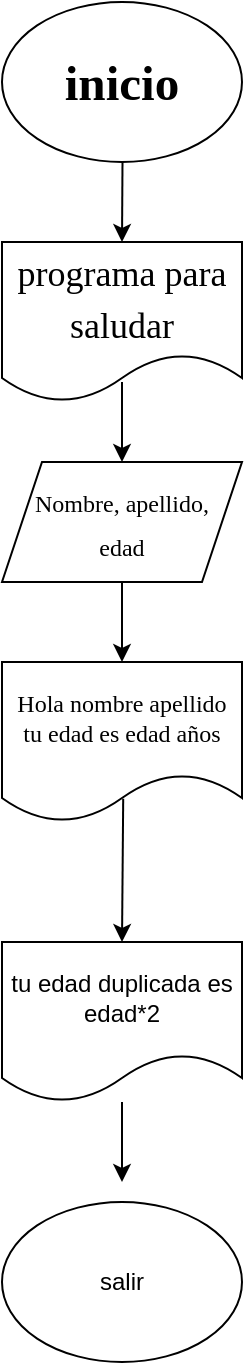 <mxfile>
    <diagram id="Fdt4Gc0Zew-jdnWT6UXP" name="Page-1">
        <mxGraphModel dx="805" dy="274" grid="1" gridSize="10" guides="1" tooltips="1" connect="1" arrows="1" fold="1" page="1" pageScale="1" pageWidth="850" pageHeight="1100" math="0" shadow="0">
            <root>
                <mxCell id="0"/>
                <mxCell id="1" parent="0"/>
                <mxCell id="6" style="edgeStyle=none;html=1;entryX=0.5;entryY=0;entryDx=0;entryDy=0;fontFamily=Verdana;fontSize=21;" parent="1" source="4" target="5" edge="1">
                    <mxGeometry relative="1" as="geometry"/>
                </mxCell>
                <mxCell id="4" value="&lt;h3&gt;&lt;b&gt;&lt;font face=&quot;Verdana&quot;&gt;inicio&lt;/font&gt;&lt;/b&gt;&lt;/h3&gt;" style="ellipse;whiteSpace=wrap;html=1;fontSize=21;" parent="1" vertex="1">
                    <mxGeometry x="320" y="90" width="120" height="80" as="geometry"/>
                </mxCell>
                <mxCell id="9" style="edgeStyle=none;html=1;entryX=0.5;entryY=0;entryDx=0;entryDy=0;fontFamily=Verdana;fontSize=18;exitX=0.5;exitY=0.875;exitDx=0;exitDy=0;exitPerimeter=0;" parent="1" source="5" target="8" edge="1">
                    <mxGeometry relative="1" as="geometry">
                        <mxPoint x="380" y="290" as="sourcePoint"/>
                    </mxGeometry>
                </mxCell>
                <mxCell id="5" value="&lt;font style=&quot;font-size: 18px;&quot;&gt;programa para saludar&lt;/font&gt;" style="shape=document;whiteSpace=wrap;html=1;boundedLbl=1;fontFamily=Verdana;fontSize=21;" parent="1" vertex="1">
                    <mxGeometry x="320" y="210" width="120" height="80" as="geometry"/>
                </mxCell>
                <mxCell id="11" style="edgeStyle=none;html=1;entryX=0.5;entryY=0;entryDx=0;entryDy=0;fontFamily=Verdana;fontSize=12;" parent="1" source="8" target="10" edge="1">
                    <mxGeometry relative="1" as="geometry"/>
                </mxCell>
                <mxCell id="8" value="&lt;font style=&quot;font-size: 12px;&quot;&gt;Nombre, apellido, &lt;br&gt;edad&lt;/font&gt;" style="shape=parallelogram;perimeter=parallelogramPerimeter;whiteSpace=wrap;html=1;fixedSize=1;fontFamily=Verdana;fontSize=18;" parent="1" vertex="1">
                    <mxGeometry x="320" y="320" width="120" height="60" as="geometry"/>
                </mxCell>
                <mxCell id="13" style="edgeStyle=none;html=1;fontFamily=Verdana;fontSize=12;exitX=0.505;exitY=0.855;exitDx=0;exitDy=0;exitPerimeter=0;" parent="1" source="10" edge="1">
                    <mxGeometry relative="1" as="geometry">
                        <mxPoint x="380" y="560" as="targetPoint"/>
                    </mxGeometry>
                </mxCell>
                <mxCell id="10" value="Hola nombre apellido&lt;br&gt;tu edad es edad años" style="shape=document;whiteSpace=wrap;html=1;boundedLbl=1;fontFamily=Verdana;fontSize=12;" parent="1" vertex="1">
                    <mxGeometry x="320" y="420" width="120" height="80" as="geometry"/>
                </mxCell>
                <mxCell id="16" style="edgeStyle=none;html=1;" edge="1" parent="1" source="14">
                    <mxGeometry relative="1" as="geometry">
                        <mxPoint x="380" y="680" as="targetPoint"/>
                    </mxGeometry>
                </mxCell>
                <mxCell id="14" value="tu edad duplicada es edad*2" style="shape=document;whiteSpace=wrap;html=1;boundedLbl=1;" vertex="1" parent="1">
                    <mxGeometry x="320" y="560" width="120" height="80" as="geometry"/>
                </mxCell>
                <mxCell id="15" value="salir" style="ellipse;whiteSpace=wrap;html=1;" vertex="1" parent="1">
                    <mxGeometry x="320" y="690" width="120" height="80" as="geometry"/>
                </mxCell>
            </root>
        </mxGraphModel>
    </diagram>
</mxfile>